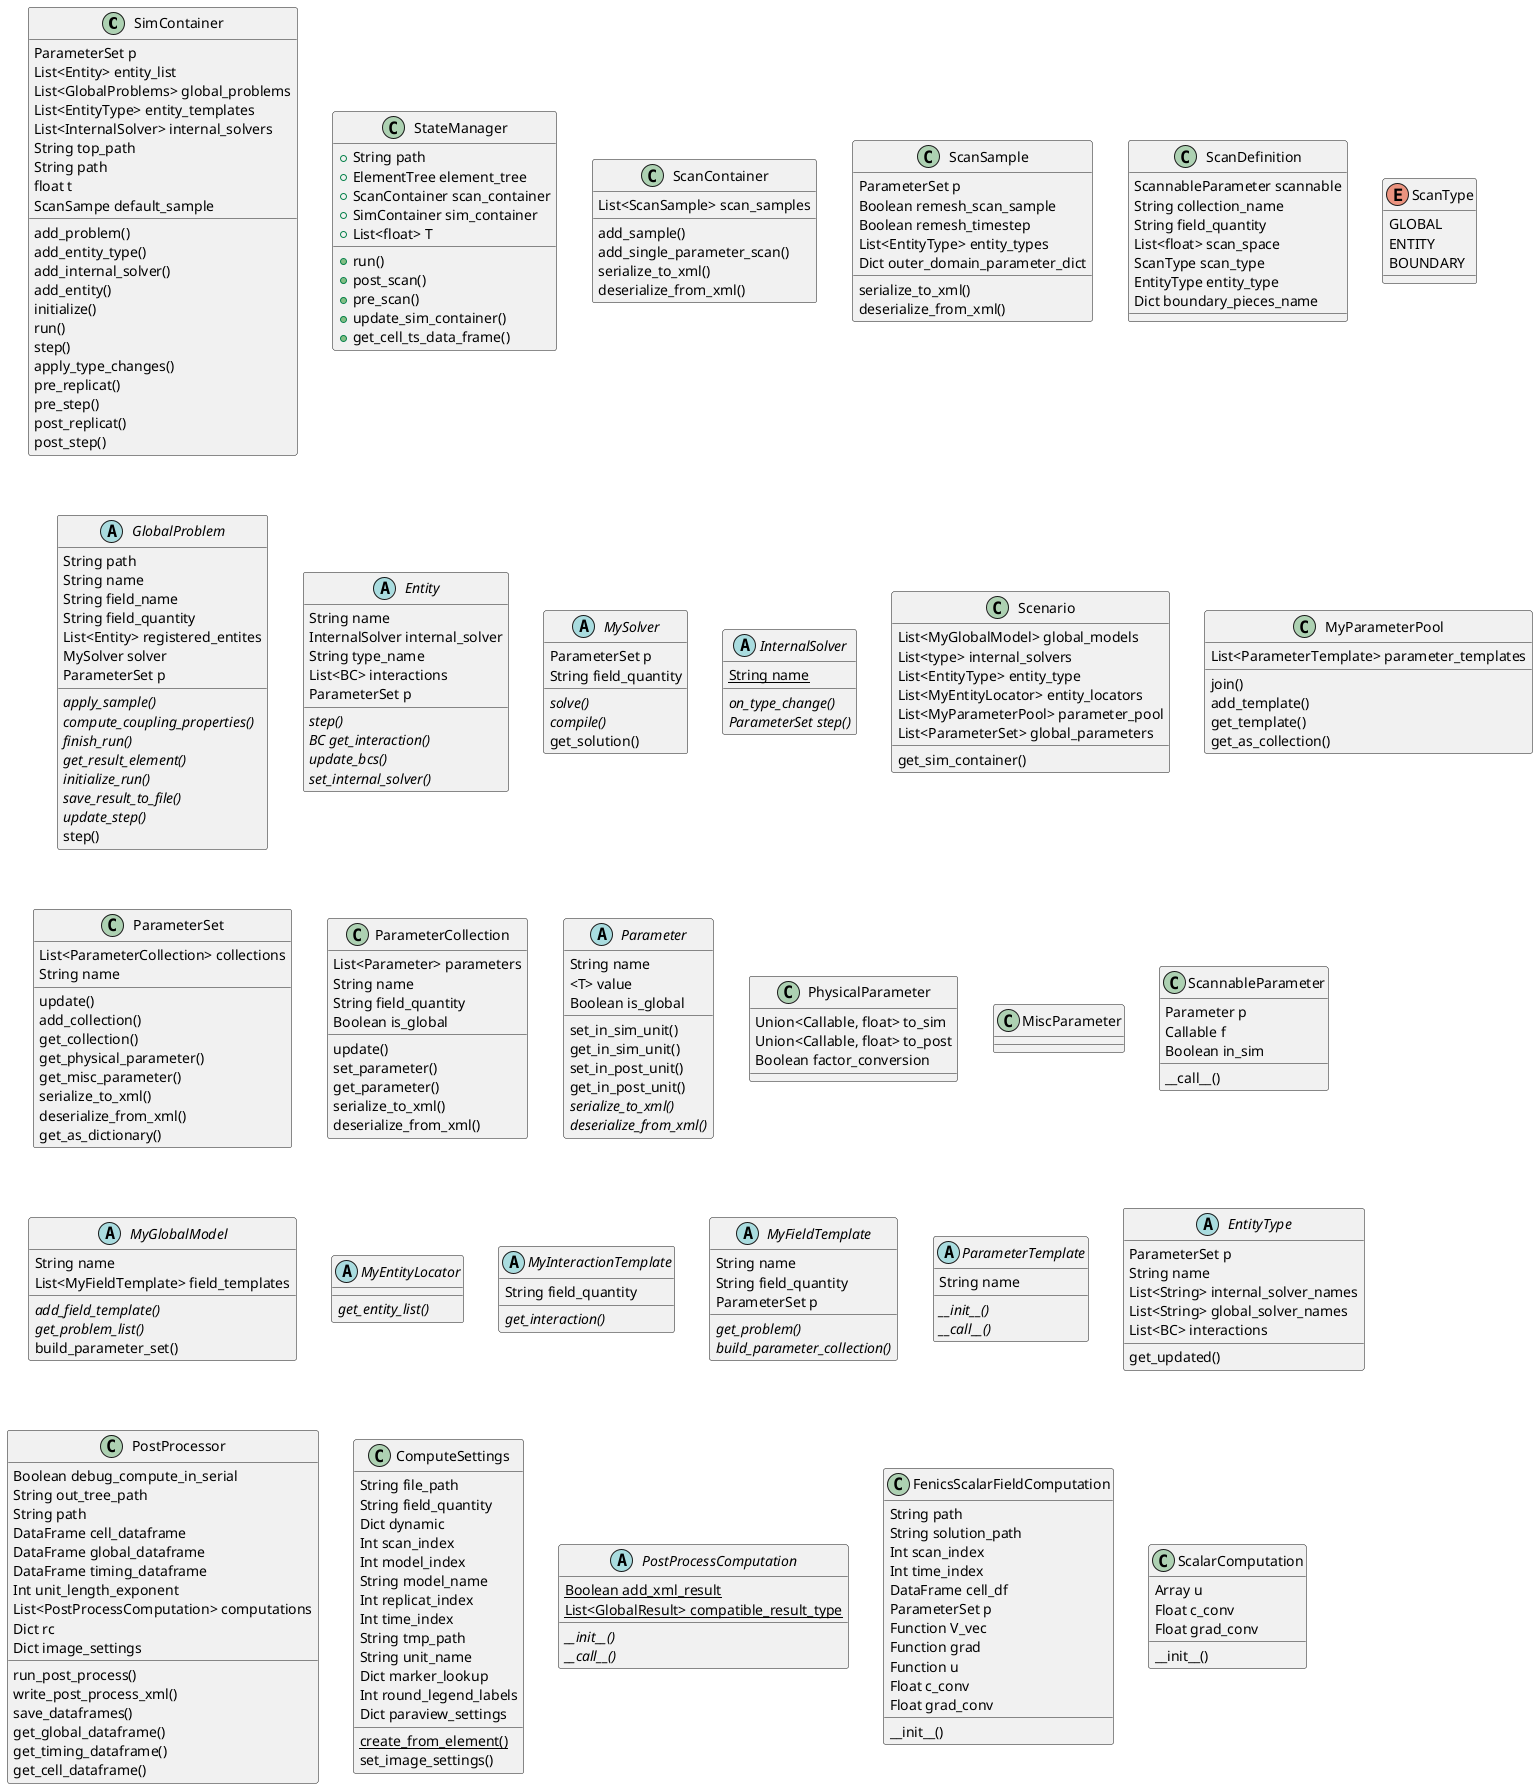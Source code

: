 @startuml
    class SimContainer{

        add_problem()
        add_entity_type()
        add_internal_solver()
        add_entity()
        initialize()
        run()
        step()
        apply_type_changes()
        pre_replicat()
        pre_step()
        post_replicat()
        post_step()

        ParameterSet p
        List<Entity> entity_list
        List<GlobalProblems> global_problems
        List<EntityType> entity_templates
        List<InternalSolver> internal_solvers
        String top_path
        String path
        float t
        ScanSampe default_sample

    }

    class StateManager{
        + run()
        + post_scan()
        + pre_scan()
        + update_sim_container()
        + get_cell_ts_data_frame()

        + String path
        + ElementTree element_tree
        + ScanContainer scan_container
        + SimContainer sim_container
        + List<float> T
    }

    class ScanContainer{

        add_sample()
        add_single_parameter_scan()
        serialize_to_xml()
        deserialize_from_xml()

        List<ScanSample> scan_samples
    }

    class ScanSample {

        serialize_to_xml()
        deserialize_from_xml()

        ParameterSet p
        Boolean remesh_scan_sample
        Boolean remesh_timestep
        List<EntityType> entity_types
        Dict outer_domain_parameter_dict
    }

    class ScanDefinition {

        ScannableParameter scannable
        String collection_name
        String field_quantity
        List<float> scan_space
        ScanType scan_type
        EntityType entity_type
        Dict boundary_pieces_name
    }
    enum ScanType {
        GLOBAL
        ENTITY
        BOUNDARY
    }

    abstract class GlobalProblem {
         {abstract} apply_sample()
         {abstract} compute_coupling_properties()
         {abstract} finish_run()
         {abstract} get_result_element()
         {abstract} initialize_run()
         {abstract} save_result_to_file()
         {abstract} update_step()
         step()

         String path
         String name
         String field_name
         String field_quantity
         List<Entity> registered_entites
         MySolver solver
         ParameterSet p

    }
    abstract class Entity{
        {abstract} step()
        {abstract} BC get_interaction()
        {abstract} update_bcs()
        {abstract} set_internal_solver()

        String name
        InternalSolver internal_solver
        String type_name
        List<BC> interactions
        ParameterSet p
    }

    abstract class MySolver {
        {abstract} solve()
        {abstract} compile()
        get_solution()

        ParameterSet p
        String field_quantity
    }
    abstract class InternalSolver {
        {static} String name

        {abstract} on_type_change()
        {abstract} ParameterSet step()
    }

    class Scenario{
        get_sim_container()

        List<MyGlobalModel> global_models
        List<type> internal_solvers
        List<EntityType> entity_type
        List<MyEntityLocator> entity_locators
        List<MyParameterPool> parameter_pool
        List<ParameterSet> global_parameters
    }


    class MyParameterPool{
        join()
        add_template()
        get_template()
        get_as_collection()

        List<ParameterTemplate> parameter_templates
    }

    class ParameterSet{
        update()
        add_collection()
        get_collection()
        get_physical_parameter()
        get_misc_parameter()
        serialize_to_xml()
        deserialize_from_xml()
        get_as_dictionary()

        List<ParameterCollection> collections
        String name
    }

    class ParameterCollection{

        update()
        set_parameter()
        get_parameter()
        serialize_to_xml()
        deserialize_from_xml()

        List<Parameter> parameters
        String name
        String field_quantity
        Boolean is_global

    }

    abstract class Parameter{

        set_in_sim_unit()
        get_in_sim_unit()
        set_in_post_unit()
        get_in_post_unit()
        {abstract} serialize_to_xml()
        {abstract} deserialize_from_xml()

        String name
        <T> value
        Boolean is_global
    }

    class PhysicalParameter{

        Union<Callable, float> to_sim
        Union<Callable, float> to_post
        Boolean factor_conversion

    }
    class MiscParameter{

    }

    class ScannableParameter {

        __call__()

        Parameter p
        Callable f
        Boolean in_sim

    }


    abstract class MyGlobalModel{

        {abstract} add_field_template()
        {abstract} get_problem_list()
        build_parameter_set()

        String name
        List<MyFieldTemplate> field_templates

    }
    abstract class MyEntityLocator{
        {abstract} get_entity_list()
    }
    abstract class MyInteractionTemplate{

        {abstract} get_interaction()

        String field_quantity
    }
    abstract class MyFieldTemplate{
        {abstract} get_problem()
        {abstract} build_parameter_collection()

        String name
        String field_quantity
        ParameterSet p
    }
    abstract class ParameterTemplate{

        {abstract} __init__()
        {abstract} __call__()

        String name
    }
    abstract class EntityType{

        get_updated()
        ParameterSet p
        String name
        List<String> internal_solver_names
        List<String> global_solver_names
        List<BC> interactions
    }

    class PostProcessor {

        run_post_process()
        write_post_process_xml()
        save_dataframes()
        get_global_dataframe()
        get_timing_dataframe()
        get_cell_dataframe()

        Boolean debug_compute_in_serial
        String out_tree_path
        String path
        DataFrame cell_dataframe
        DataFrame global_dataframe
        DataFrame timing_dataframe
        Int unit_length_exponent
        List<PostProcessComputation> computations
        Dict rc
        Dict image_settings

    }

    class ComputeSettings{

        {static} create_from_element()
        set_image_settings()

        String file_path
        String field_quantity
        Dict dynamic
        Int scan_index
        Int model_index
        String model_name
        Int replicat_index
        Int time_index
        String tmp_path
        String unit_name
        Dict marker_lookup
        Int round_legend_labels
        Dict paraview_settings


    }


    abstract class PostProcessComputation {

        {abstract} __init__()
        {abstract} __call__()

        {static} Boolean add_xml_result
        {static} List<GlobalResult> compatible_result_type

    }

    class FenicsScalarFieldComputation{

        __init__()

        String path
        String solution_path
        Int scan_index
        Int time_index
        DataFrame cell_df
        ParameterSet p
        Function V_vec
        Function grad
        Function u
        Float c_conv
        Float grad_conv
    }
    
    class ScalarComputation{
        __init__()
        
        Array u
        Float c_conv
        Float grad_conv
    }


@enduml
